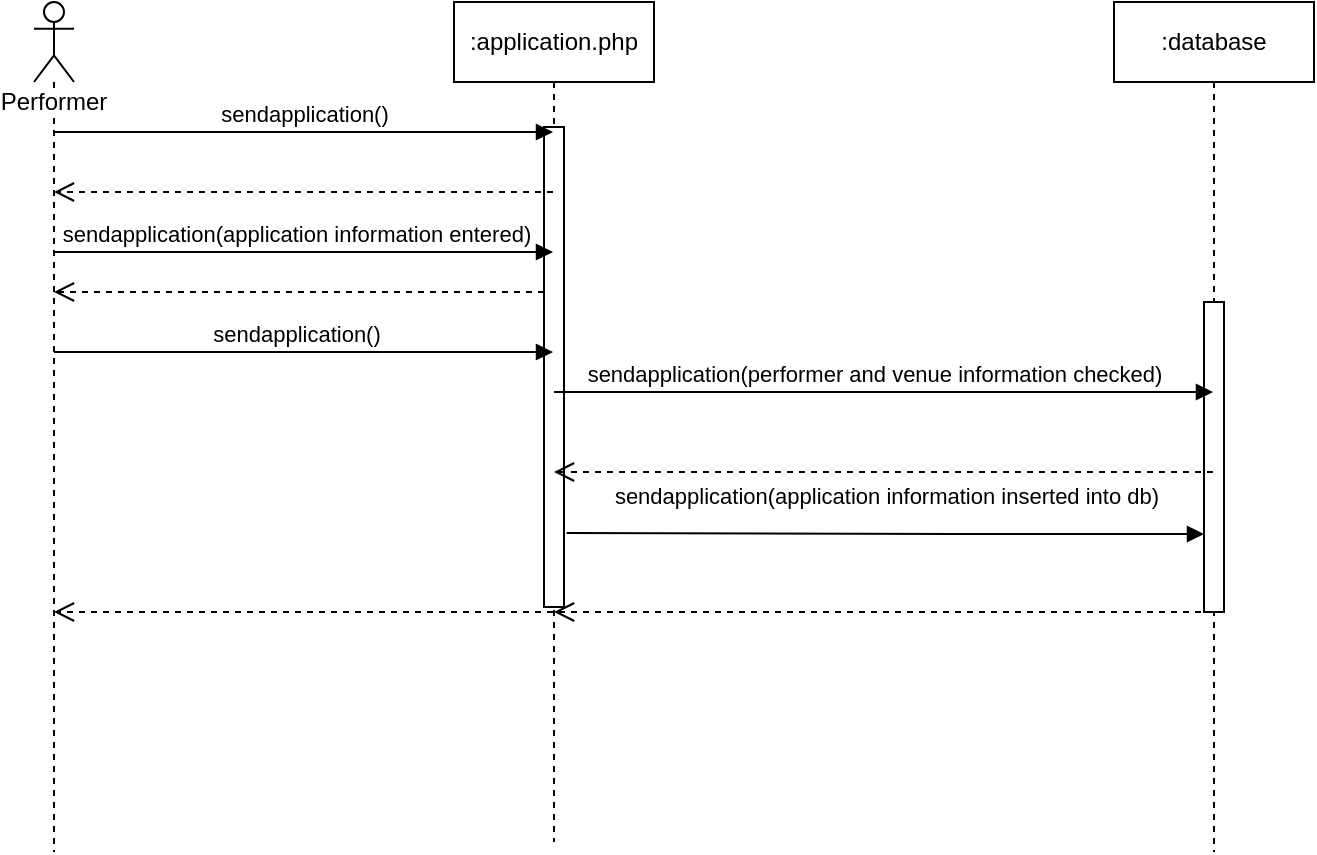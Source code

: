 <mxfile version="12.9.2" type="device"><diagram id="p5GcphBDlyrJ7npzrMpz" name="Page-1"><mxGraphModel dx="2035" dy="594" grid="1" gridSize="10" guides="1" tooltips="1" connect="1" arrows="1" fold="1" page="1" pageScale="1" pageWidth="850" pageHeight="1100" math="0" shadow="0"><root><mxCell id="0"/><mxCell id="1" parent="0"/><mxCell id="F11rV8HkgsO__O_5ofKY-2" value=":application.php" style="shape=umlLifeline;perimeter=lifelinePerimeter;whiteSpace=wrap;html=1;container=1;collapsible=0;recursiveResize=0;outlineConnect=0;" parent="1" vertex="1"><mxGeometry x="200" y="165" width="100" height="420" as="geometry"/></mxCell><mxCell id="F11rV8HkgsO__O_5ofKY-3" value="" style="html=1;points=[];perimeter=orthogonalPerimeter;" parent="F11rV8HkgsO__O_5ofKY-2" vertex="1"><mxGeometry x="45" y="62.5" width="10" height="240" as="geometry"/></mxCell><mxCell id="F11rV8HkgsO__O_5ofKY-6" value="sendapplication(application information inserted into db)" style="html=1;verticalAlign=bottom;endArrow=block;exitX=1.133;exitY=0.846;exitDx=0;exitDy=0;exitPerimeter=0;" parent="1" target="F11rV8HkgsO__O_5ofKY-8" edge="1" source="F11rV8HkgsO__O_5ofKY-3"><mxGeometry x="0.003" y="10" width="80" relative="1" as="geometry"><mxPoint x="260" y="390" as="sourcePoint"/><mxPoint x="300" y="390" as="targetPoint"/><mxPoint as="offset"/><Array as="points"><mxPoint x="460" y="431"/></Array></mxGeometry></mxCell><mxCell id="F11rV8HkgsO__O_5ofKY-7" value=":database" style="shape=umlLifeline;perimeter=lifelinePerimeter;whiteSpace=wrap;html=1;container=1;collapsible=0;recursiveResize=0;outlineConnect=0;" parent="1" vertex="1"><mxGeometry x="530" y="165" width="100" height="425" as="geometry"/></mxCell><mxCell id="F11rV8HkgsO__O_5ofKY-8" value="" style="html=1;points=[];perimeter=orthogonalPerimeter;" parent="F11rV8HkgsO__O_5ofKY-7" vertex="1"><mxGeometry x="45" y="150" width="10" height="155" as="geometry"/></mxCell><mxCell id="I5wFs5w70ofBBMRcKRxV-1" value="Performer" style="shape=umlLifeline;participant=umlActor;perimeter=lifelinePerimeter;whiteSpace=wrap;html=1;container=1;collapsible=0;recursiveResize=0;verticalAlign=top;spacingTop=36;labelBackgroundColor=#ffffff;outlineConnect=0;" parent="1" vertex="1"><mxGeometry x="-10" y="165" width="20" height="425" as="geometry"/></mxCell><mxCell id="I5wFs5w70ofBBMRcKRxV-2" value="sendapplication()" style="html=1;verticalAlign=bottom;endArrow=block;" parent="1" target="F11rV8HkgsO__O_5ofKY-2" edge="1"><mxGeometry width="80" relative="1" as="geometry"><mxPoint y="230" as="sourcePoint"/><mxPoint x="80" y="230" as="targetPoint"/></mxGeometry></mxCell><mxCell id="UCHLGj2QWi5GK10rY-Jc-1" value="" style="html=1;verticalAlign=bottom;endArrow=open;dashed=1;endSize=8;" parent="1" target="I5wFs5w70ofBBMRcKRxV-1" edge="1" source="F11rV8HkgsO__O_5ofKY-2"><mxGeometry relative="1" as="geometry"><mxPoint x="140" y="260" as="sourcePoint"/><mxPoint x="60" y="260" as="targetPoint"/><Array as="points"><mxPoint x="140" y="260"/></Array></mxGeometry></mxCell><mxCell id="UCHLGj2QWi5GK10rY-Jc-3" value="sendapplication(application information entered)" style="html=1;verticalAlign=bottom;endArrow=block;" parent="1" edge="1"><mxGeometry x="-0.031" width="80" relative="1" as="geometry"><mxPoint y="290" as="sourcePoint"/><mxPoint x="249.5" y="290" as="targetPoint"/><mxPoint as="offset"/></mxGeometry></mxCell><mxCell id="UCHLGj2QWi5GK10rY-Jc-4" value="" style="html=1;verticalAlign=bottom;endArrow=open;dashed=1;endSize=8;" parent="1" target="F11rV8HkgsO__O_5ofKY-2" edge="1" source="F11rV8HkgsO__O_5ofKY-7"><mxGeometry relative="1" as="geometry"><mxPoint x="490.5" y="470" as="sourcePoint"/><mxPoint x="350" y="470" as="targetPoint"/><Array as="points"><mxPoint x="460" y="470"/></Array></mxGeometry></mxCell><mxCell id="UCHLGj2QWi5GK10rY-Jc-5" value="" style="html=1;verticalAlign=bottom;endArrow=open;dashed=1;endSize=8;" parent="1" target="I5wFs5w70ofBBMRcKRxV-1" edge="1" source="F11rV8HkgsO__O_5ofKY-2"><mxGeometry relative="1" as="geometry"><mxPoint x="180" y="470" as="sourcePoint"/><mxPoint x="10" y="470" as="targetPoint"/><Array as="points"><mxPoint x="60" y="470"/></Array></mxGeometry></mxCell><mxCell id="HyAoS3BpEEtidexfOcCk-1" value="" style="html=1;verticalAlign=bottom;endArrow=open;dashed=1;endSize=8;" edge="1" parent="1" source="F11rV8HkgsO__O_5ofKY-3"><mxGeometry relative="1" as="geometry"><mxPoint x="240" y="310" as="sourcePoint"/><mxPoint x="0.004" y="310" as="targetPoint"/><Array as="points"><mxPoint x="179.98" y="310"/><mxPoint x="139.98" y="310"/></Array></mxGeometry></mxCell><mxCell id="HyAoS3BpEEtidexfOcCk-2" value="sendapplication()" style="html=1;verticalAlign=bottom;endArrow=block;" edge="1" parent="1"><mxGeometry x="-0.031" width="80" relative="1" as="geometry"><mxPoint y="340" as="sourcePoint"/><mxPoint x="249.5" y="340" as="targetPoint"/><mxPoint as="offset"/></mxGeometry></mxCell><mxCell id="HyAoS3BpEEtidexfOcCk-3" value="sendapplication(performer and venue information checked)" style="html=1;verticalAlign=bottom;endArrow=block;" edge="1" parent="1" target="F11rV8HkgsO__O_5ofKY-7"><mxGeometry x="-0.031" width="80" relative="1" as="geometry"><mxPoint x="250" y="360" as="sourcePoint"/><mxPoint x="499.5" y="360" as="targetPoint"/><mxPoint as="offset"/></mxGeometry></mxCell><mxCell id="HyAoS3BpEEtidexfOcCk-4" value="" style="html=1;verticalAlign=bottom;endArrow=open;dashed=1;endSize=8;" edge="1" parent="1" source="F11rV8HkgsO__O_5ofKY-7"><mxGeometry x="-0.036" relative="1" as="geometry"><mxPoint x="330" y="400" as="sourcePoint"/><mxPoint x="250" y="400" as="targetPoint"/><mxPoint as="offset"/></mxGeometry></mxCell></root></mxGraphModel></diagram></mxfile>